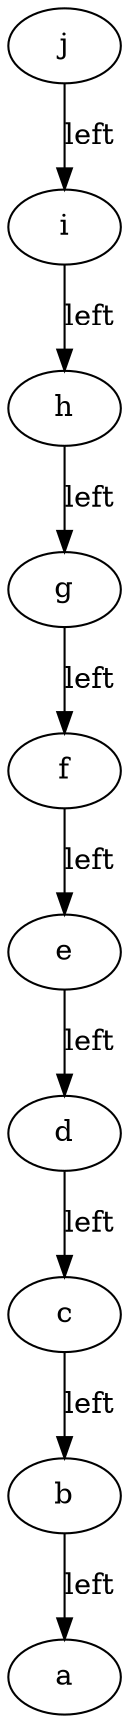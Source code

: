 digraph
{
vertex685325104 [label="j"];
vertex460141958 [label="i"];
vertex685325104 -> vertex460141958[label="left"];
vertex1163157884 [label="h"];
vertex460141958 -> vertex1163157884[label="left"];
vertex1956725890 [label="g"];
vertex1163157884 -> vertex1956725890[label="left"];
vertex356573597 [label="f"];
vertex1956725890 -> vertex356573597[label="left"];
vertex1735600054 [label="e"];
vertex356573597 -> vertex1735600054[label="left"];
vertex21685669 [label="d"];
vertex1735600054 -> vertex21685669[label="left"];
vertex2133927002 [label="c"];
vertex21685669 -> vertex2133927002[label="left"];
vertex1836019240 [label="b"];
vertex2133927002 -> vertex1836019240[label="left"];
vertex325040804 [label="a"];
vertex1836019240 -> vertex325040804[label="left"];
}